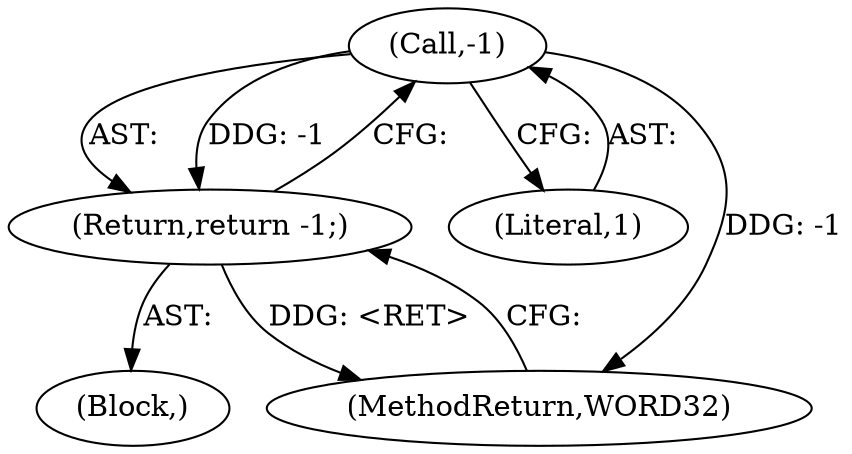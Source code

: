 digraph "1_Android_04e8cd58f075bec5892e369c8deebca9c67e855c_4@del" {
"1000567" [label="(Call,-1)"];
"1000566" [label="(Return,return -1;)"];
"1000565" [label="(Block,)"];
"1000568" [label="(Literal,1)"];
"1000571" [label="(MethodReturn,WORD32)"];
"1000566" [label="(Return,return -1;)"];
"1000567" [label="(Call,-1)"];
"1000567" -> "1000566"  [label="AST: "];
"1000567" -> "1000568"  [label="CFG: "];
"1000568" -> "1000567"  [label="AST: "];
"1000566" -> "1000567"  [label="CFG: "];
"1000567" -> "1000571"  [label="DDG: -1"];
"1000567" -> "1000566"  [label="DDG: -1"];
"1000566" -> "1000565"  [label="AST: "];
"1000571" -> "1000566"  [label="CFG: "];
"1000566" -> "1000571"  [label="DDG: <RET>"];
}
